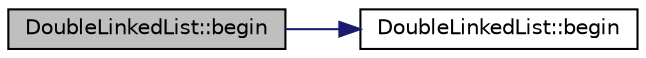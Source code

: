 digraph "DoubleLinkedList::begin"
{
 // LATEX_PDF_SIZE
  edge [fontname="Helvetica",fontsize="10",labelfontname="Helvetica",labelfontsize="10"];
  node [fontname="Helvetica",fontsize="10",shape=record];
  rankdir="LR";
  Node1 [label="DoubleLinkedList::begin",height=0.2,width=0.4,color="black", fillcolor="grey75", style="filled", fontcolor="black",tooltip=" "];
  Node1 -> Node2 [color="midnightblue",fontsize="10",style="solid",fontname="Helvetica"];
  Node2 [label="DoubleLinkedList::begin",height=0.2,width=0.4,color="black", fillcolor="white", style="filled",URL="$class_double_linked_list.html#a5ce0a3ba570be5e075b8ead3cbaf6cc6",tooltip=" "];
}
